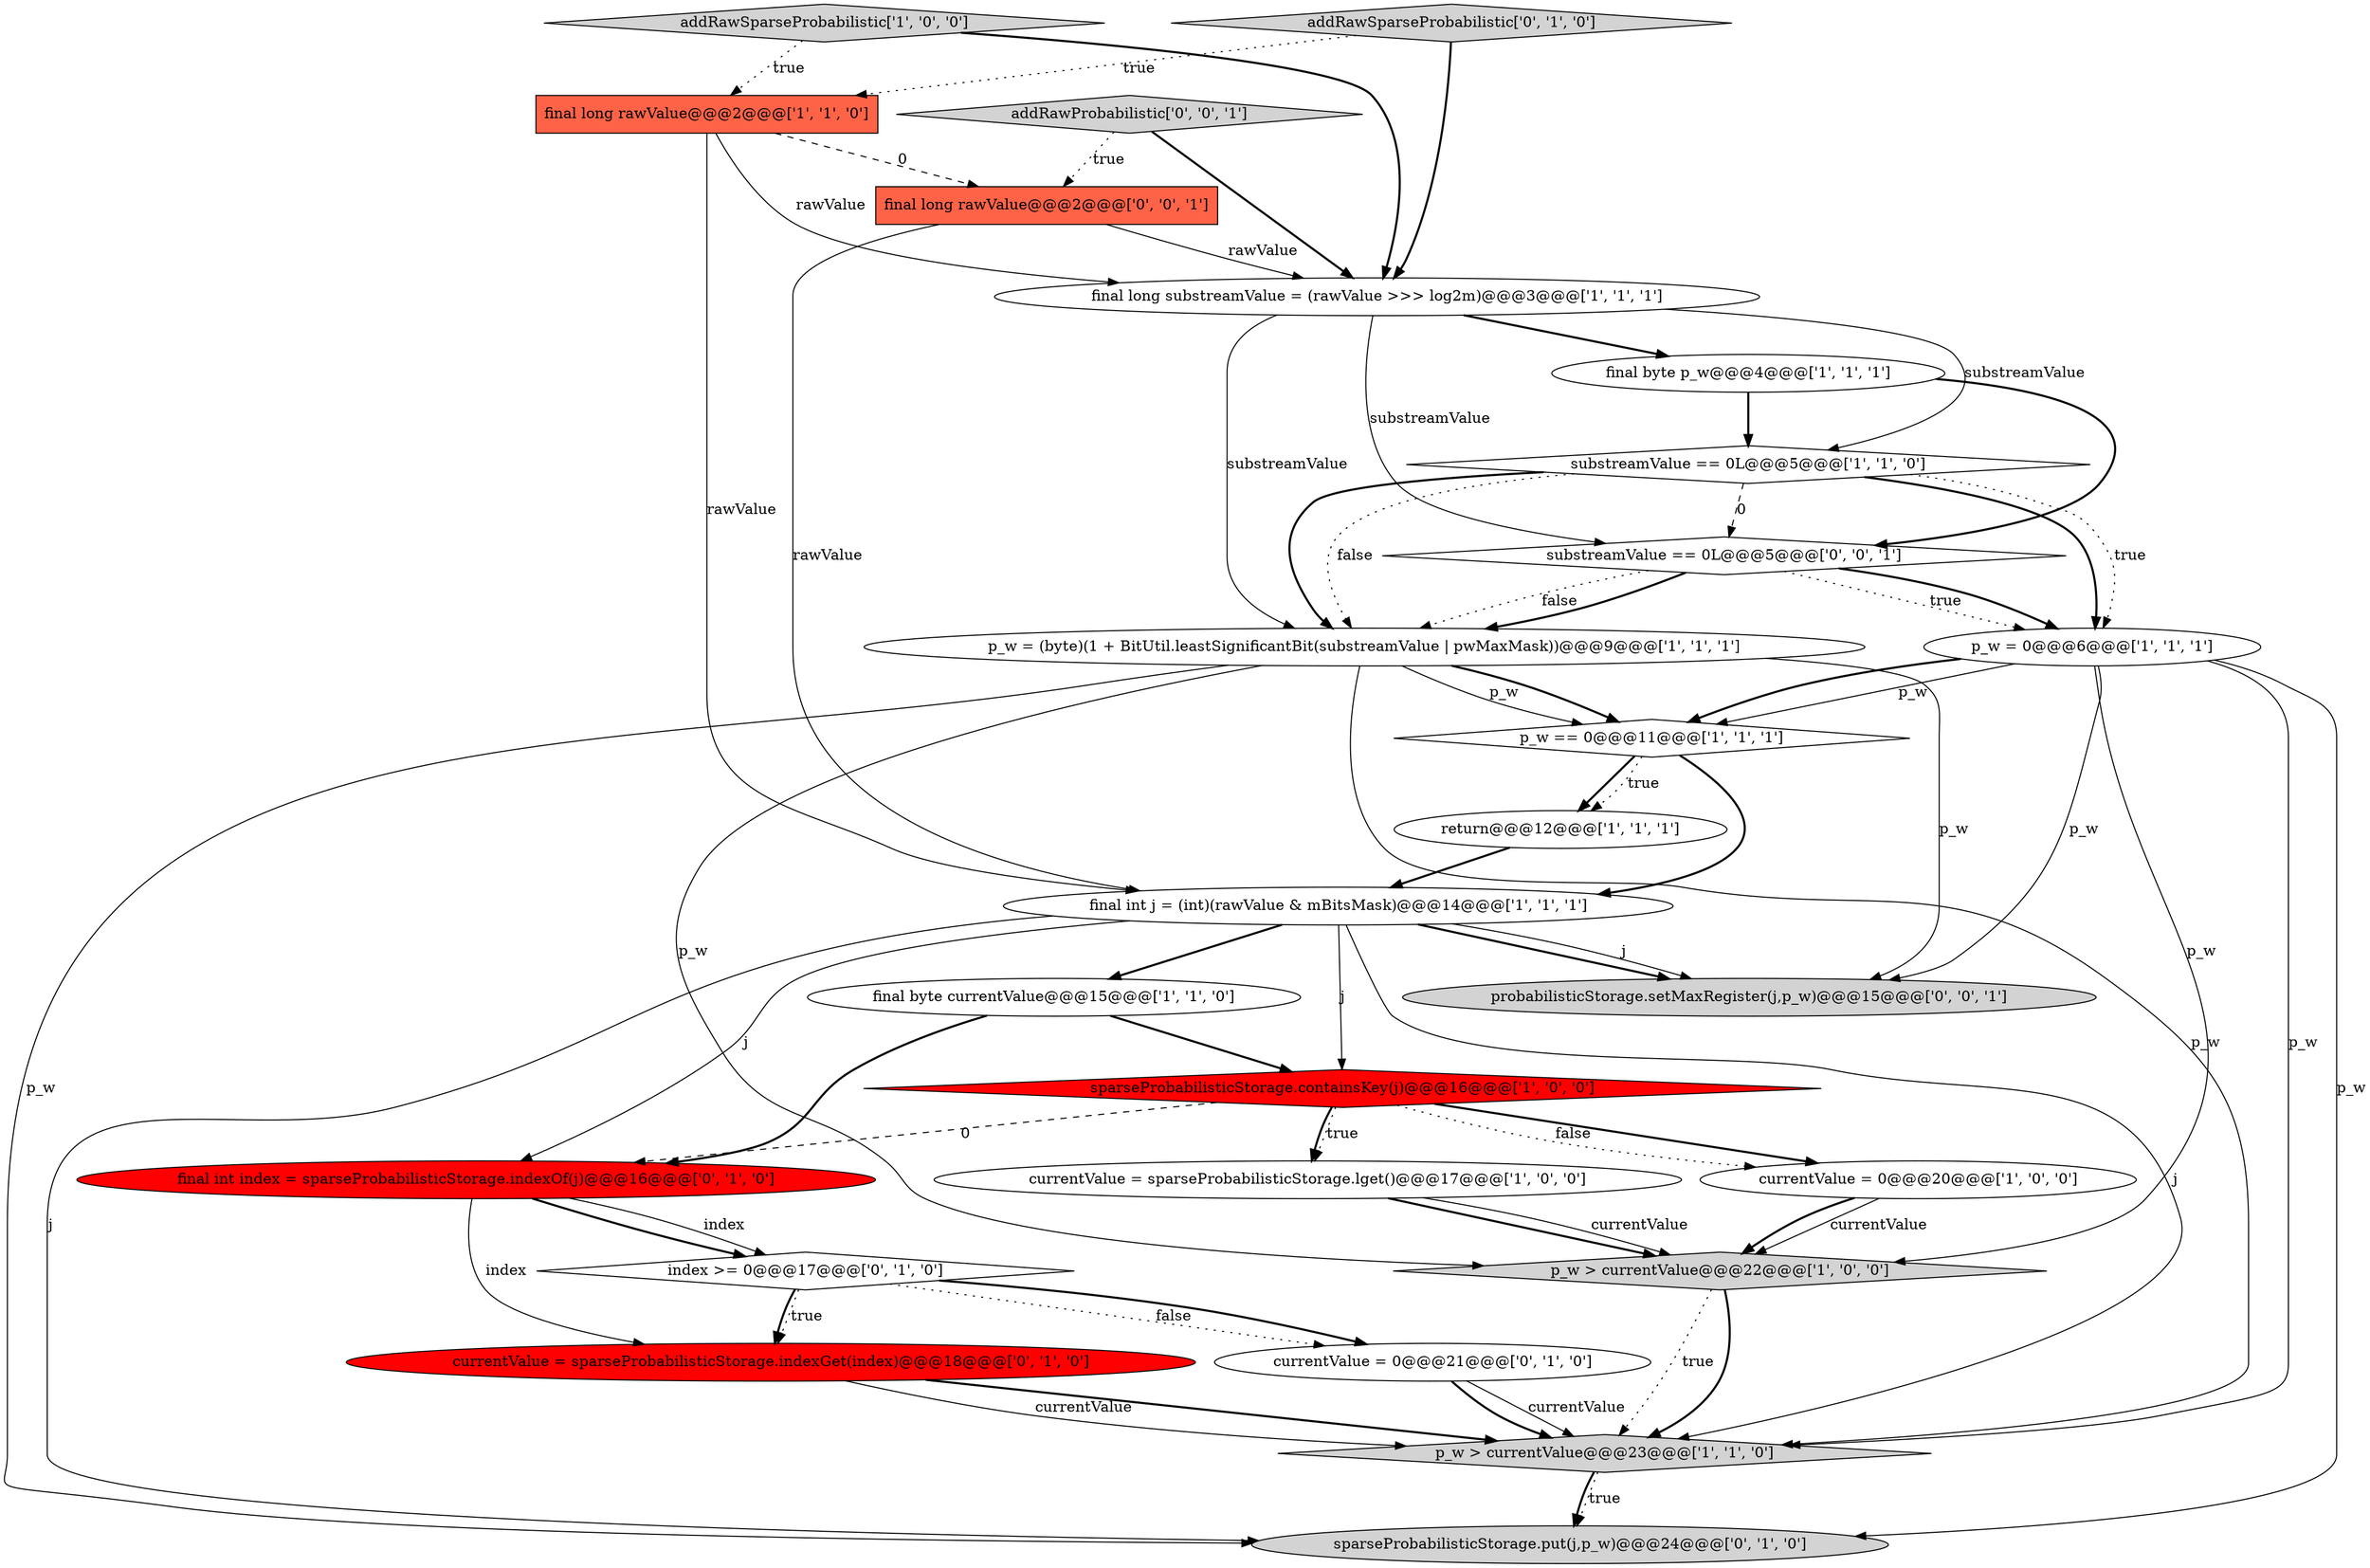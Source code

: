 digraph {
18 [style = filled, label = "final int index = sparseProbabilisticStorage.indexOf(j)@@@16@@@['0', '1', '0']", fillcolor = red, shape = ellipse image = "AAA1AAABBB2BBB"];
15 [style = filled, label = "p_w == 0@@@11@@@['1', '1', '1']", fillcolor = white, shape = diamond image = "AAA0AAABBB1BBB"];
13 [style = filled, label = "return@@@12@@@['1', '1', '1']", fillcolor = white, shape = ellipse image = "AAA0AAABBB1BBB"];
23 [style = filled, label = "addRawProbabilistic['0', '0', '1']", fillcolor = lightgray, shape = diamond image = "AAA0AAABBB3BBB"];
5 [style = filled, label = "p_w > currentValue@@@23@@@['1', '1', '0']", fillcolor = lightgray, shape = diamond image = "AAA0AAABBB1BBB"];
22 [style = filled, label = "substreamValue == 0L@@@5@@@['0', '0', '1']", fillcolor = white, shape = diamond image = "AAA0AAABBB3BBB"];
25 [style = filled, label = "final long rawValue@@@2@@@['0', '0', '1']", fillcolor = tomato, shape = box image = "AAA0AAABBB3BBB"];
19 [style = filled, label = "currentValue = 0@@@21@@@['0', '1', '0']", fillcolor = white, shape = ellipse image = "AAA0AAABBB2BBB"];
4 [style = filled, label = "final long rawValue@@@2@@@['1', '1', '0']", fillcolor = tomato, shape = box image = "AAA0AAABBB1BBB"];
11 [style = filled, label = "sparseProbabilisticStorage.containsKey(j)@@@16@@@['1', '0', '0']", fillcolor = red, shape = diamond image = "AAA1AAABBB1BBB"];
24 [style = filled, label = "probabilisticStorage.setMaxRegister(j,p_w)@@@15@@@['0', '0', '1']", fillcolor = lightgray, shape = ellipse image = "AAA0AAABBB3BBB"];
10 [style = filled, label = "final long substreamValue = (rawValue >>> log2m)@@@3@@@['1', '1', '1']", fillcolor = white, shape = ellipse image = "AAA0AAABBB1BBB"];
9 [style = filled, label = "p_w > currentValue@@@22@@@['1', '0', '0']", fillcolor = lightgray, shape = diamond image = "AAA0AAABBB1BBB"];
8 [style = filled, label = "currentValue = sparseProbabilisticStorage.lget()@@@17@@@['1', '0', '0']", fillcolor = white, shape = ellipse image = "AAA0AAABBB1BBB"];
17 [style = filled, label = "sparseProbabilisticStorage.put(j,p_w)@@@24@@@['0', '1', '0']", fillcolor = lightgray, shape = ellipse image = "AAA0AAABBB2BBB"];
21 [style = filled, label = "currentValue = sparseProbabilisticStorage.indexGet(index)@@@18@@@['0', '1', '0']", fillcolor = red, shape = ellipse image = "AAA1AAABBB2BBB"];
0 [style = filled, label = "addRawSparseProbabilistic['1', '0', '0']", fillcolor = lightgray, shape = diamond image = "AAA0AAABBB1BBB"];
7 [style = filled, label = "p_w = 0@@@6@@@['1', '1', '1']", fillcolor = white, shape = ellipse image = "AAA0AAABBB1BBB"];
3 [style = filled, label = "p_w = (byte)(1 + BitUtil.leastSignificantBit(substreamValue | pwMaxMask))@@@9@@@['1', '1', '1']", fillcolor = white, shape = ellipse image = "AAA0AAABBB1BBB"];
12 [style = filled, label = "final int j = (int)(rawValue & mBitsMask)@@@14@@@['1', '1', '1']", fillcolor = white, shape = ellipse image = "AAA0AAABBB1BBB"];
6 [style = filled, label = "currentValue = 0@@@20@@@['1', '0', '0']", fillcolor = white, shape = ellipse image = "AAA0AAABBB1BBB"];
14 [style = filled, label = "substreamValue == 0L@@@5@@@['1', '1', '0']", fillcolor = white, shape = diamond image = "AAA0AAABBB1BBB"];
1 [style = filled, label = "final byte p_w@@@4@@@['1', '1', '1']", fillcolor = white, shape = ellipse image = "AAA0AAABBB1BBB"];
2 [style = filled, label = "final byte currentValue@@@15@@@['1', '1', '0']", fillcolor = white, shape = ellipse image = "AAA0AAABBB1BBB"];
16 [style = filled, label = "index >= 0@@@17@@@['0', '1', '0']", fillcolor = white, shape = diamond image = "AAA0AAABBB2BBB"];
20 [style = filled, label = "addRawSparseProbabilistic['0', '1', '0']", fillcolor = lightgray, shape = diamond image = "AAA0AAABBB2BBB"];
5->17 [style = dotted, label="true"];
14->3 [style = bold, label=""];
10->22 [style = solid, label="substreamValue"];
15->13 [style = bold, label=""];
3->17 [style = solid, label="p_w"];
16->19 [style = dotted, label="false"];
22->3 [style = dotted, label="false"];
7->9 [style = solid, label="p_w"];
11->6 [style = bold, label=""];
0->4 [style = dotted, label="true"];
22->7 [style = dotted, label="true"];
4->10 [style = solid, label="rawValue"];
2->18 [style = bold, label=""];
14->22 [style = dashed, label="0"];
3->15 [style = bold, label=""];
12->17 [style = solid, label="j"];
12->24 [style = bold, label=""];
25->10 [style = solid, label="rawValue"];
16->19 [style = bold, label=""];
12->5 [style = solid, label="j"];
5->17 [style = bold, label=""];
6->9 [style = solid, label="currentValue"];
22->7 [style = bold, label=""];
3->5 [style = solid, label="p_w"];
18->16 [style = solid, label="index"];
14->7 [style = bold, label=""];
12->24 [style = solid, label="j"];
20->10 [style = bold, label=""];
7->17 [style = solid, label="p_w"];
1->22 [style = bold, label=""];
22->3 [style = bold, label=""];
19->5 [style = bold, label=""];
21->5 [style = bold, label=""];
3->24 [style = solid, label="p_w"];
14->3 [style = dotted, label="false"];
12->2 [style = bold, label=""];
0->10 [style = bold, label=""];
9->5 [style = dotted, label="true"];
4->25 [style = dashed, label="0"];
21->5 [style = solid, label="currentValue"];
13->12 [style = bold, label=""];
10->14 [style = solid, label="substreamValue"];
19->5 [style = solid, label="currentValue"];
7->5 [style = solid, label="p_w"];
20->4 [style = dotted, label="true"];
11->18 [style = dashed, label="0"];
16->21 [style = bold, label=""];
3->9 [style = solid, label="p_w"];
12->18 [style = solid, label="j"];
11->6 [style = dotted, label="false"];
14->7 [style = dotted, label="true"];
7->24 [style = solid, label="p_w"];
8->9 [style = bold, label=""];
23->10 [style = bold, label=""];
9->5 [style = bold, label=""];
7->15 [style = bold, label=""];
18->21 [style = solid, label="index"];
11->8 [style = bold, label=""];
1->14 [style = bold, label=""];
15->12 [style = bold, label=""];
11->8 [style = dotted, label="true"];
16->21 [style = dotted, label="true"];
10->3 [style = solid, label="substreamValue"];
4->12 [style = solid, label="rawValue"];
6->9 [style = bold, label=""];
10->1 [style = bold, label=""];
25->12 [style = solid, label="rawValue"];
15->13 [style = dotted, label="true"];
3->15 [style = solid, label="p_w"];
23->25 [style = dotted, label="true"];
7->15 [style = solid, label="p_w"];
12->11 [style = solid, label="j"];
2->11 [style = bold, label=""];
8->9 [style = solid, label="currentValue"];
18->16 [style = bold, label=""];
}
